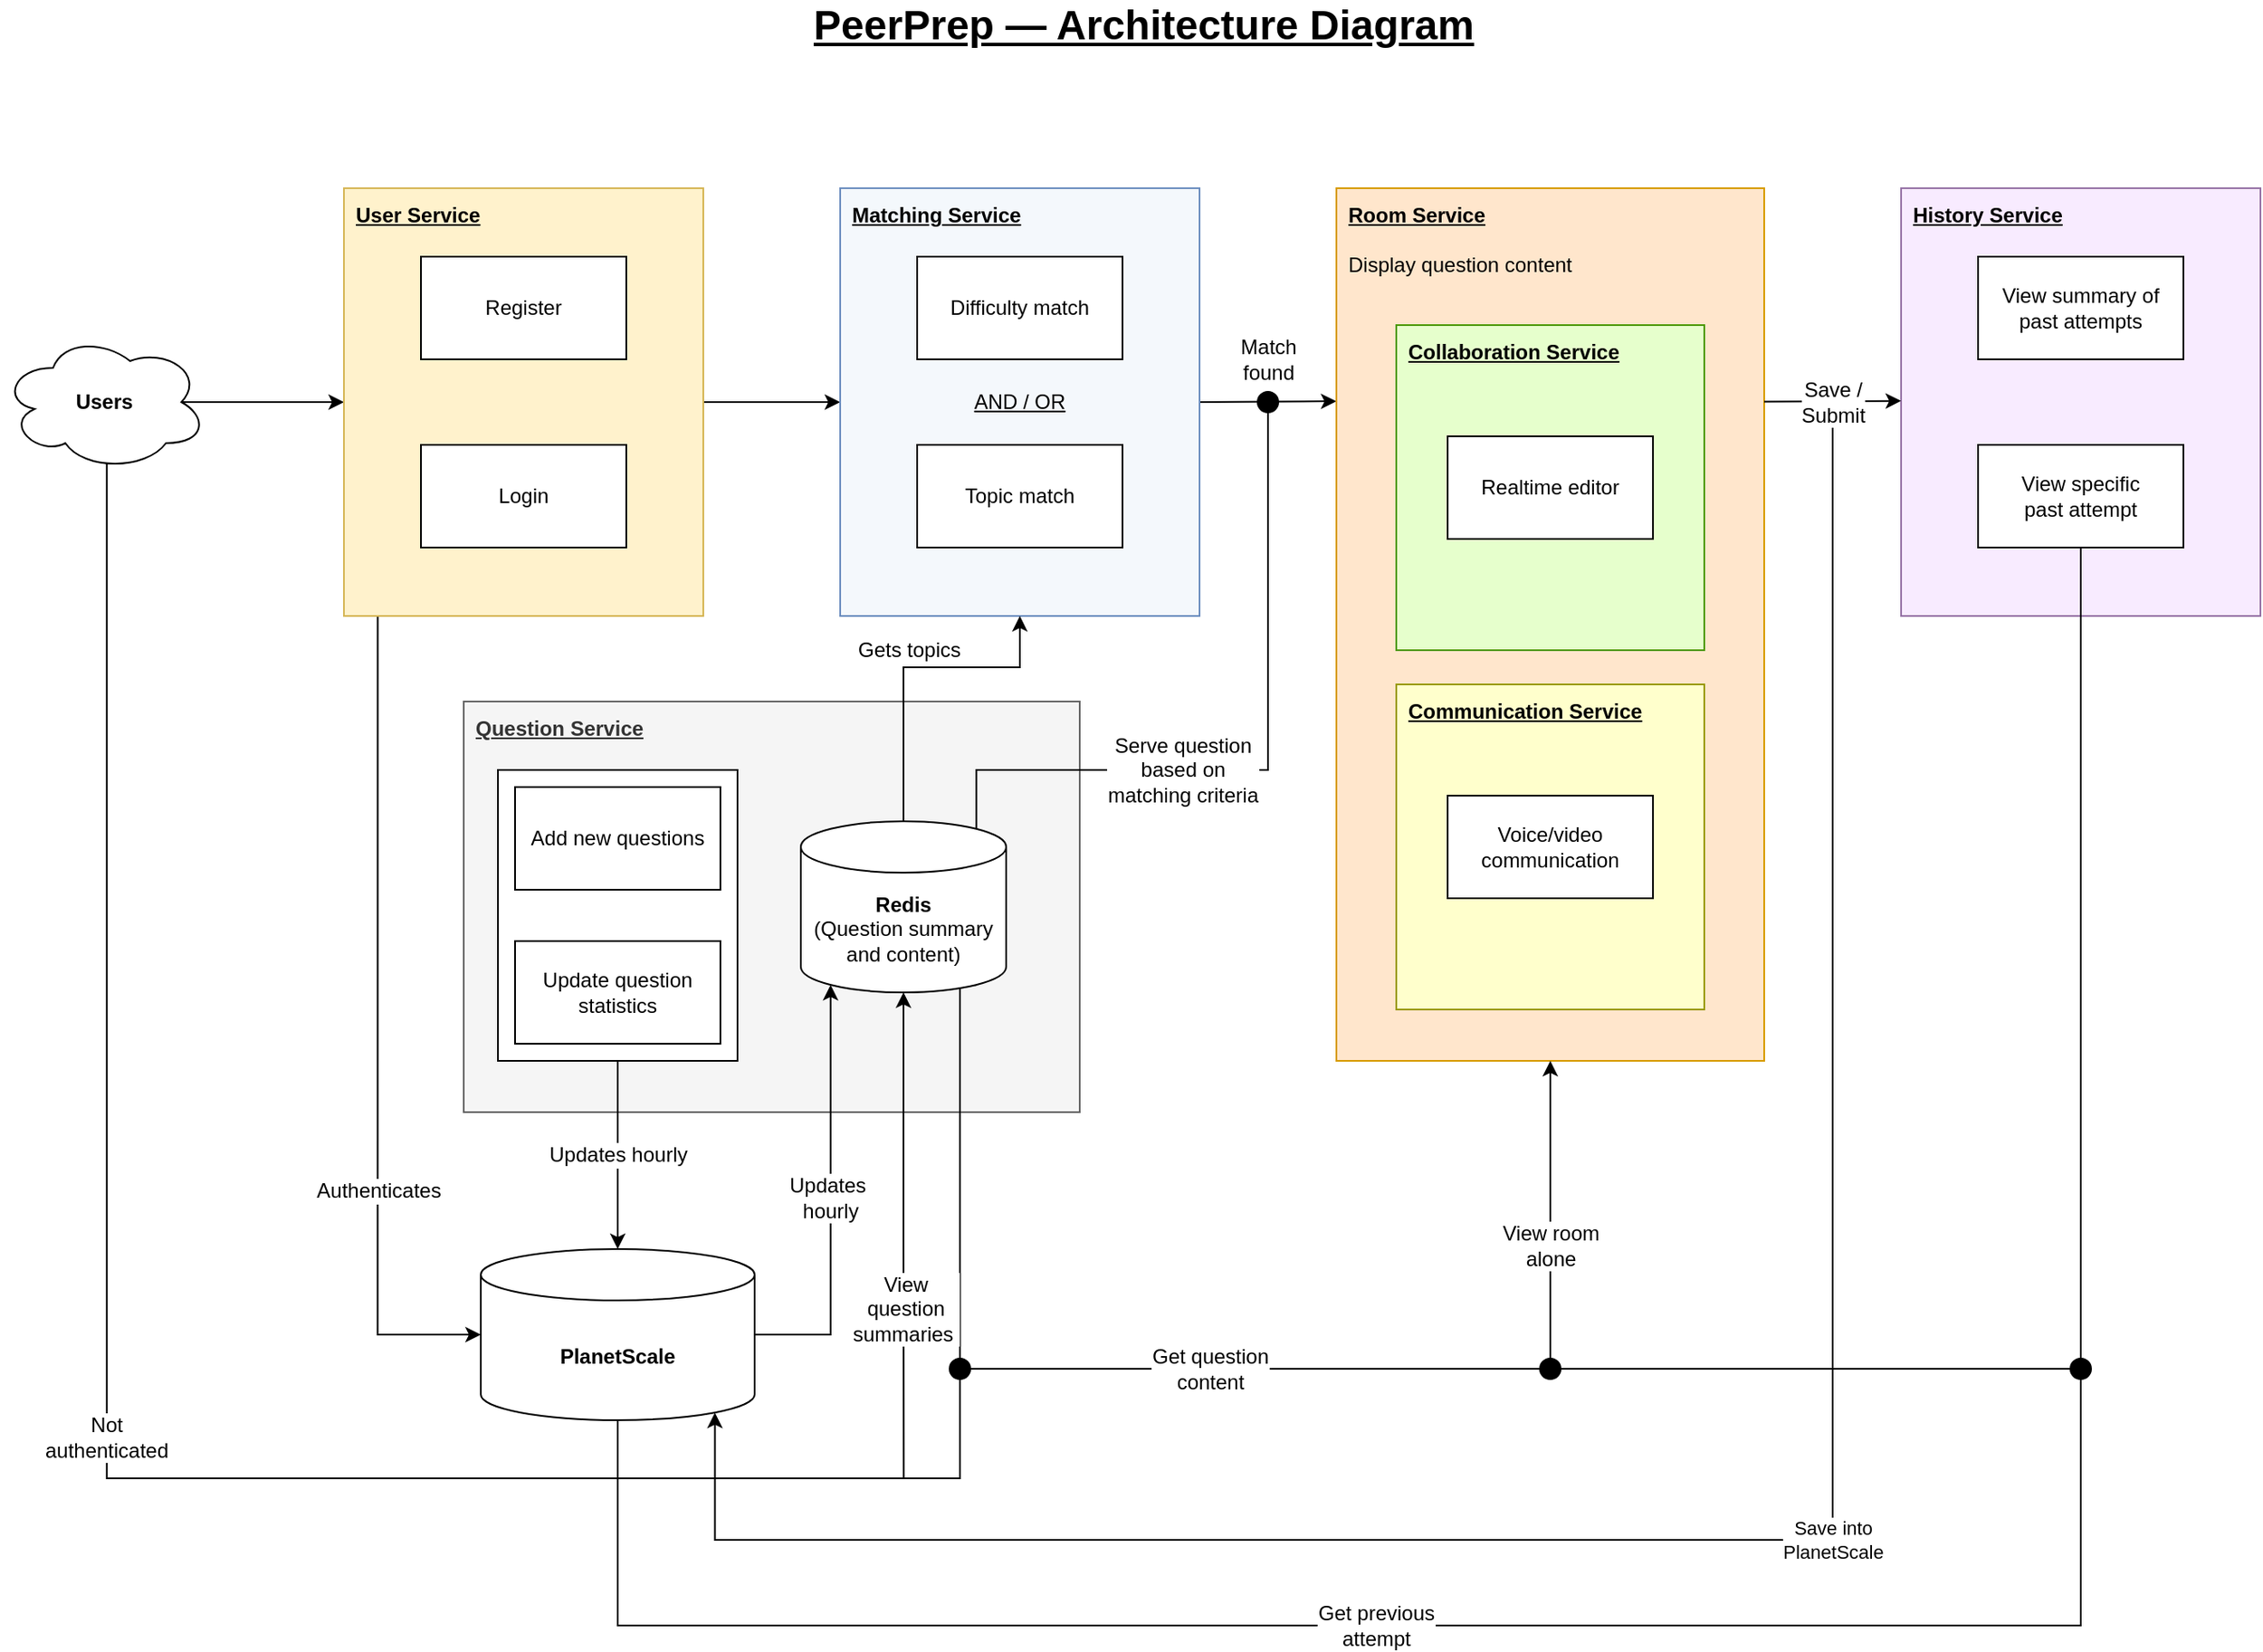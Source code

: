 <mxfile scale="1" border="20">
    <diagram id="1ZyP8dzgdM-rQ9ULVGPr" name="architecture">
        <mxGraphModel dx="1858" dy="1246" grid="1" gridSize="10" guides="1" tooltips="1" connect="1" arrows="1" fold="1" page="1" pageScale="1" pageWidth="1654" pageHeight="1169" background="#FFFFFF" math="0" shadow="0">
            <root>
                <mxCell id="0"/>
                <mxCell id="1" parent="0"/>
                <mxCell id="16" value="&lt;b&gt;&lt;u&gt;Question Service&lt;/u&gt;&lt;/b&gt;" style="whiteSpace=wrap;html=1;spacingLeft=5;spacingTop=2;align=left;verticalAlign=top;fillColor=#f5f5f5;fontColor=#333333;strokeColor=#666666;" parent="1" vertex="1">
                    <mxGeometry x="430" y="500" width="360" height="240" as="geometry"/>
                </mxCell>
                <mxCell id="80" value="" style="rounded=0;whiteSpace=wrap;html=1;labelBackgroundColor=none;fontSize=12;" parent="1" vertex="1">
                    <mxGeometry x="450" y="540" width="140" height="170" as="geometry"/>
                </mxCell>
                <mxCell id="6" value="" style="edgeStyle=none;html=1;fontSize=30;exitX=0.875;exitY=0.5;exitDx=0;exitDy=0;exitPerimeter=0;" parent="1" source="3" target="5" edge="1">
                    <mxGeometry relative="1" as="geometry"/>
                </mxCell>
                <mxCell id="77" value="Not &lt;br&gt;authenticated" style="edgeStyle=orthogonalEdgeStyle;rounded=0;html=1;exitX=0.595;exitY=0.948;exitDx=0;exitDy=0;exitPerimeter=0;labelBackgroundColor=default;labelBorderColor=none;fontSize=12;startArrow=none;startFill=0;endArrow=oval;endFill=1;endSize=12;elbow=vertical;" parent="1" edge="1">
                    <mxGeometry x="-0.015" relative="1" as="geometry">
                        <mxPoint x="720" y="890" as="targetPoint"/>
                        <mxPoint x="221.4" y="360.84" as="sourcePoint"/>
                        <Array as="points">
                            <mxPoint x="221" y="954"/>
                            <mxPoint x="720" y="954"/>
                        </Array>
                        <mxPoint as="offset"/>
                    </mxGeometry>
                </mxCell>
                <mxCell id="3" value="&lt;b&gt;Users&lt;/b&gt;" style="ellipse;shape=cloud;whiteSpace=wrap;html=1;" parent="1" vertex="1">
                    <mxGeometry x="160" y="285" width="120" height="80" as="geometry"/>
                </mxCell>
                <mxCell id="4" value="&lt;u style=&quot;font-size: 24px&quot;&gt;&lt;b style=&quot;font-size: 24px&quot;&gt;PeerPrep — Architecture Diagram&lt;/b&gt;&lt;/u&gt;" style="text;html=1;align=center;verticalAlign=middle;resizable=0;points=[];autosize=1;strokeColor=none;fillColor=none;fontSize=24;" parent="1" vertex="1">
                    <mxGeometry x="627" y="90" width="400" height="30" as="geometry"/>
                </mxCell>
                <mxCell id="24" value="" style="edgeStyle=elbowEdgeStyle;html=1;fontSize=12;startArrow=none;startFill=0;elbow=vertical;" parent="1" source="5" target="23" edge="1">
                    <mxGeometry relative="1" as="geometry"/>
                </mxCell>
                <mxCell id="66" value="Authenticates" style="edgeStyle=orthogonalEdgeStyle;rounded=0;html=1;exitX=0.094;exitY=1.001;exitDx=0;exitDy=0;entryX=0;entryY=0.5;entryDx=0;entryDy=0;entryPerimeter=0;labelBackgroundColor=default;labelBorderColor=none;fontSize=12;startArrow=none;startFill=0;endArrow=classic;endFill=1;endSize=6;elbow=vertical;exitPerimeter=0;" parent="1" source="5" target="9" edge="1">
                    <mxGeometry x="0.399" relative="1" as="geometry">
                        <mxPoint as="offset"/>
                    </mxGeometry>
                </mxCell>
                <mxCell id="5" value="&lt;u&gt;User Service&lt;/u&gt;" style="whiteSpace=wrap;html=1;align=left;verticalAlign=top;horizontal=1;spacingLeft=5;spacingTop=2;fontStyle=1;fillColor=#fff2cc;strokeColor=#d6b656;" parent="1" vertex="1">
                    <mxGeometry x="360" y="200" width="210" height="250" as="geometry"/>
                </mxCell>
                <mxCell id="7" value="&lt;font style=&quot;font-size: 12px&quot;&gt;Login&lt;/font&gt;" style="whiteSpace=wrap;html=1;fontSize=12;" parent="1" vertex="1">
                    <mxGeometry x="405" y="350" width="120" height="60" as="geometry"/>
                </mxCell>
                <mxCell id="8" value="&lt;font style=&quot;font-size: 12px&quot;&gt;Register&lt;/font&gt;" style="whiteSpace=wrap;html=1;fontSize=12;" parent="1" vertex="1">
                    <mxGeometry x="405" y="240" width="120" height="60" as="geometry"/>
                </mxCell>
                <mxCell id="65" value="Updates hourly" style="edgeStyle=orthogonalEdgeStyle;rounded=0;html=1;exitX=0.5;exitY=1;exitDx=0;exitDy=0;entryX=0.5;entryY=0;entryDx=0;entryDy=0;entryPerimeter=0;labelBackgroundColor=default;labelBorderColor=none;fontSize=12;startArrow=none;startFill=0;endArrow=classic;endFill=1;endSize=6;elbow=vertical;" parent="1" source="80" target="9" edge="1">
                    <mxGeometry relative="1" as="geometry"/>
                </mxCell>
                <mxCell id="18" value="Add new questions" style="rounded=0;whiteSpace=wrap;html=1;fontSize=12;" parent="1" vertex="1">
                    <mxGeometry x="460" y="550" width="120" height="60" as="geometry"/>
                </mxCell>
                <mxCell id="19" value="Update question statistics" style="rounded=0;whiteSpace=wrap;html=1;fontSize=12;" parent="1" vertex="1">
                    <mxGeometry x="460" y="640" width="120" height="60" as="geometry"/>
                </mxCell>
                <mxCell id="41" value="&lt;font style=&quot;font-size: 12px&quot;&gt;Match&lt;br style=&quot;font-size: 12px;&quot;&gt;found&lt;/font&gt;" style="elbow=vertical;html=1;exitX=1;exitY=0.5;exitDx=0;exitDy=0;entryX=0;entryY=0.25;entryDx=0;entryDy=0;fontSize=12;startArrow=none;startFill=0;endArrow=classic;endFill=1;" parent="1" edge="1">
                    <mxGeometry x="0.004" y="25" relative="1" as="geometry">
                        <mxPoint x="860" y="325" as="sourcePoint"/>
                        <mxPoint x="940" y="324.5" as="targetPoint"/>
                        <mxPoint as="offset"/>
                    </mxGeometry>
                </mxCell>
                <mxCell id="23" value="&lt;u&gt;Matching Service&lt;/u&gt;" style="whiteSpace=wrap;html=1;align=left;verticalAlign=top;horizontal=1;spacingLeft=5;spacingTop=2;fontStyle=1;fillColor=#F4F8FC;strokeColor=#6c8ebf;" parent="1" vertex="1">
                    <mxGeometry x="650" y="200" width="210" height="250" as="geometry"/>
                </mxCell>
                <mxCell id="25" value="&lt;u&gt;Room Service&lt;/u&gt;&lt;br&gt;&lt;br&gt;&lt;span style=&quot;font-weight: normal&quot;&gt;Display question content&lt;/span&gt;" style="whiteSpace=wrap;html=1;align=left;verticalAlign=top;horizontal=1;spacingLeft=5;spacingTop=2;fontStyle=1;fillColor=#FFE6CC;strokeColor=#d79b00;" parent="1" vertex="1">
                    <mxGeometry x="940" y="200" width="250" height="510" as="geometry"/>
                </mxCell>
                <mxCell id="32" value="&lt;span style=&quot;font-size: 12px&quot;&gt;Difficulty match&lt;/span&gt;" style="whiteSpace=wrap;html=1;fontSize=12;" parent="1" vertex="1">
                    <mxGeometry x="695" y="240" width="120" height="60" as="geometry"/>
                </mxCell>
                <mxCell id="33" value="&lt;span style=&quot;font-size: 12px&quot;&gt;Topic match&lt;/span&gt;" style="whiteSpace=wrap;html=1;fontSize=12;" parent="1" vertex="1">
                    <mxGeometry x="695" y="350" width="120" height="60" as="geometry"/>
                </mxCell>
                <mxCell id="34" value="AND / OR" style="text;html=1;strokeColor=none;fillColor=none;align=center;verticalAlign=middle;whiteSpace=wrap;rounded=0;fontSize=12;fontStyle=4" parent="1" vertex="1">
                    <mxGeometry x="725" y="310" width="60" height="30" as="geometry"/>
                </mxCell>
                <mxCell id="42" value="&lt;u&gt;History Service&lt;/u&gt;" style="whiteSpace=wrap;html=1;align=left;verticalAlign=top;horizontal=1;spacingLeft=5;spacingTop=2;fontStyle=1;fillColor=#F8EBFF;strokeColor=#9673a6;" parent="1" vertex="1">
                    <mxGeometry x="1270" y="200" width="210" height="250" as="geometry"/>
                </mxCell>
                <mxCell id="71" value="" style="edgeStyle=orthogonalEdgeStyle;rounded=0;html=1;labelBackgroundColor=default;labelBorderColor=none;fontSize=12;startArrow=none;startFill=0;endArrow=oval;endFill=1;endSize=12;elbow=vertical;" parent="1" source="54" edge="1">
                    <mxGeometry x="0.608" y="-30" relative="1" as="geometry">
                        <mxPoint x="1065" y="890" as="targetPoint"/>
                        <mxPoint x="1375" y="413" as="sourcePoint"/>
                        <Array as="points">
                            <mxPoint x="1375" y="890"/>
                        </Array>
                        <mxPoint as="offset"/>
                    </mxGeometry>
                </mxCell>
                <mxCell id="44" value="Save /&lt;br&gt;Submit" style="elbow=vertical;html=1;exitX=1;exitY=0.5;exitDx=0;exitDy=0;entryX=0;entryY=0.25;entryDx=0;entryDy=0;fontSize=12;startArrow=none;startFill=0;endArrow=classic;endFill=1;" parent="1" edge="1">
                    <mxGeometry relative="1" as="geometry">
                        <mxPoint x="1190" y="324.79" as="sourcePoint"/>
                        <mxPoint x="1270" y="324.29" as="targetPoint"/>
                    </mxGeometry>
                </mxCell>
                <mxCell id="53" value="&lt;span style=&quot;font-size: 12px&quot;&gt;View summary of &lt;br&gt;past attempts&lt;/span&gt;" style="whiteSpace=wrap;html=1;fontSize=12;" parent="1" vertex="1">
                    <mxGeometry x="1315" y="240" width="120" height="60" as="geometry"/>
                </mxCell>
                <mxCell id="54" value="View specific &lt;br&gt;past attempt" style="whiteSpace=wrap;html=1;fontSize=12;" parent="1" vertex="1">
                    <mxGeometry x="1315" y="350" width="120" height="60" as="geometry"/>
                </mxCell>
                <mxCell id="82" value="Updates&amp;nbsp;&lt;br&gt;hourly" style="edgeStyle=orthogonalEdgeStyle;rounded=0;html=1;exitX=1;exitY=0.5;exitDx=0;exitDy=0;exitPerimeter=0;entryX=0.145;entryY=1;entryDx=0;entryDy=-4.35;entryPerimeter=0;labelBackgroundColor=default;labelBorderColor=none;fontSize=12;startArrow=none;startFill=0;endArrow=classic;endFill=1;endSize=6;elbow=vertical;" parent="1" source="9" target="67" edge="1">
                    <mxGeometry relative="1" as="geometry">
                        <Array as="points">
                            <mxPoint x="644" y="870"/>
                        </Array>
                    </mxGeometry>
                </mxCell>
                <mxCell id="90" value="Get previous &lt;br&gt;attempt" style="edgeStyle=orthogonalEdgeStyle;rounded=0;html=1;exitX=0.5;exitY=1;exitDx=0;exitDy=0;exitPerimeter=0;labelBackgroundColor=default;labelBorderColor=none;fontSize=12;startArrow=none;startFill=0;endArrow=oval;endFill=1;startSize=6;endSize=12;elbow=vertical;" parent="1" source="9" edge="1">
                    <mxGeometry relative="1" as="geometry">
                        <mxPoint x="1375" y="890" as="targetPoint"/>
                        <Array as="points">
                            <mxPoint x="520" y="1040"/>
                            <mxPoint x="1375" y="1040"/>
                        </Array>
                        <mxPoint x="458.2" y="915.65" as="sourcePoint"/>
                    </mxGeometry>
                </mxCell>
                <mxCell id="9" value="PlanetScale" style="shape=cylinder3;whiteSpace=wrap;html=1;boundedLbl=1;backgroundOutline=1;size=15;fontSize=12;fontStyle=1" parent="1" vertex="1">
                    <mxGeometry x="440" y="820" width="160" height="100" as="geometry"/>
                </mxCell>
                <mxCell id="70" value="Get question &lt;br&gt;content" style="edgeStyle=orthogonalEdgeStyle;rounded=0;html=1;exitX=0.855;exitY=1;exitDx=0;exitDy=-4.35;exitPerimeter=0;entryX=0.5;entryY=1;entryDx=0;entryDy=0;labelBackgroundColor=default;labelBorderColor=none;fontSize=12;startArrow=none;startFill=0;endArrow=classic;endFill=1;endSize=6;elbow=vertical;" parent="1" source="67" target="25" edge="1">
                    <mxGeometry relative="1" as="geometry">
                        <Array as="points">
                            <mxPoint x="720" y="666"/>
                            <mxPoint x="720" y="890"/>
                            <mxPoint x="1065" y="890"/>
                        </Array>
                    </mxGeometry>
                </mxCell>
                <mxCell id="76" value="View room &lt;br&gt;alone" style="edgeLabel;html=1;align=center;verticalAlign=middle;resizable=0;points=[];fontSize=12;" parent="70" vertex="1" connectable="0">
                    <mxGeometry x="0.716" relative="1" as="geometry">
                        <mxPoint as="offset"/>
                    </mxGeometry>
                </mxCell>
                <mxCell id="83" value="Gets topics" style="edgeStyle=orthogonalEdgeStyle;rounded=0;html=1;exitX=0.5;exitY=0;exitDx=0;exitDy=0;exitPerimeter=0;entryX=0.5;entryY=1;entryDx=0;entryDy=0;labelBackgroundColor=default;labelBorderColor=none;fontSize=12;startArrow=none;startFill=0;endArrow=classic;endFill=1;endSize=6;elbow=vertical;" parent="1" source="67" target="23" edge="1">
                    <mxGeometry x="-0.011" y="10" relative="1" as="geometry">
                        <Array as="points">
                            <mxPoint x="687" y="480"/>
                            <mxPoint x="755" y="480"/>
                        </Array>
                        <mxPoint as="offset"/>
                    </mxGeometry>
                </mxCell>
                <mxCell id="85" value="Serve question &lt;br&gt;based on &lt;br&gt;matching criteria" style="edgeStyle=orthogonalEdgeStyle;rounded=0;html=1;exitX=0.855;exitY=0;exitDx=0;exitDy=4.35;exitPerimeter=0;labelBackgroundColor=default;labelBorderColor=none;fontSize=12;startArrow=none;startFill=0;endArrow=oval;endFill=1;startSize=6;endSize=12;elbow=vertical;" parent="1" source="67" edge="1">
                    <mxGeometry x="-0.263" relative="1" as="geometry">
                        <mxPoint x="900" y="325" as="targetPoint"/>
                        <mxPoint x="729.6" y="569.35" as="sourcePoint"/>
                        <Array as="points">
                            <mxPoint x="730" y="540"/>
                            <mxPoint x="900" y="540"/>
                        </Array>
                        <mxPoint as="offset"/>
                    </mxGeometry>
                </mxCell>
                <mxCell id="88" style="edgeStyle=orthogonalEdgeStyle;rounded=0;html=1;exitX=0.5;exitY=1;exitDx=0;exitDy=0;exitPerimeter=0;labelBackgroundColor=default;labelBorderColor=none;fontSize=12;startArrow=classic;startFill=1;endArrow=none;endFill=0;startSize=6;endSize=15;elbow=vertical;" parent="1" source="67" edge="1">
                    <mxGeometry relative="1" as="geometry">
                        <mxPoint x="687.143" y="954" as="targetPoint"/>
                        <mxPoint x="687" y="674" as="sourcePoint"/>
                        <Array as="points"/>
                    </mxGeometry>
                </mxCell>
                <mxCell id="89" value="View &lt;br&gt;question&lt;br&gt;summaries&amp;nbsp;" style="edgeLabel;html=1;align=center;verticalAlign=middle;resizable=0;points=[];fontSize=12;" parent="88" vertex="1" connectable="0">
                    <mxGeometry x="0.305" relative="1" as="geometry">
                        <mxPoint as="offset"/>
                    </mxGeometry>
                </mxCell>
                <mxCell id="67" value="&lt;b&gt;Redis&lt;br&gt;&lt;/b&gt;(Question summary and content)" style="shape=cylinder3;whiteSpace=wrap;html=1;boundedLbl=1;backgroundOutline=1;size=15;fontSize=12;" parent="1" vertex="1">
                    <mxGeometry x="627" y="570" width="120" height="100" as="geometry"/>
                </mxCell>
                <mxCell id="91" value="Save into &lt;br&gt;PlanetScale" style="endArrow=classic;html=1;edgeStyle=orthogonalEdgeStyle;rounded=0;entryX=0.855;entryY=1;entryDx=0;entryDy=-4.35;entryPerimeter=0;endFill=1;" parent="1" target="9" edge="1">
                    <mxGeometry x="-0.056" width="50" height="50" relative="1" as="geometry">
                        <mxPoint x="1230" y="340" as="sourcePoint"/>
                        <mxPoint x="530" y="1030" as="targetPoint"/>
                        <Array as="points">
                            <mxPoint x="1230" y="990"/>
                            <mxPoint x="577" y="990"/>
                        </Array>
                        <mxPoint as="offset"/>
                    </mxGeometry>
                </mxCell>
                <mxCell id="92" value="" style="group" parent="1" vertex="1" connectable="0">
                    <mxGeometry x="975" y="490" width="180" height="190" as="geometry"/>
                </mxCell>
                <mxCell id="94" value="" style="group" parent="92" vertex="1" connectable="0">
                    <mxGeometry width="180" height="190" as="geometry"/>
                </mxCell>
                <mxCell id="39" value="Communication Service" style="rounded=0;whiteSpace=wrap;html=1;fontSize=12;fontStyle=5;align=left;verticalAlign=top;spacingLeft=5;spacingTop=2;fillColor=#FFFFCC;strokeColor=#999900;" parent="94" vertex="1">
                    <mxGeometry width="180" height="190" as="geometry"/>
                </mxCell>
                <mxCell id="40" value="&lt;span style=&quot;font-size: 12px;&quot;&gt;Voice/video communication&lt;br style=&quot;font-size: 12px;&quot;&gt;&lt;/span&gt;" style="whiteSpace=wrap;html=1;fontSize=12;verticalAlign=middle;labelBackgroundColor=none;" parent="94" vertex="1">
                    <mxGeometry x="30" y="65" width="120" height="60" as="geometry"/>
                </mxCell>
                <mxCell id="37" value="Collaboration Service" style="rounded=0;whiteSpace=wrap;html=1;fontSize=12;fontStyle=5;align=left;verticalAlign=top;spacingLeft=5;spacingTop=2;fillColor=#E6FFCC;strokeColor=#4D9900;" parent="1" vertex="1">
                    <mxGeometry x="975" y="280" width="180" height="190" as="geometry"/>
                </mxCell>
                <mxCell id="38" value="&lt;span style=&quot;font-size: 12px&quot;&gt;Realtime editor&lt;/span&gt;" style="whiteSpace=wrap;html=1;fontSize=12;" parent="1" vertex="1">
                    <mxGeometry x="1005" y="345" width="120" height="60" as="geometry"/>
                </mxCell>
            </root>
        </mxGraphModel>
    </diagram>
    <diagram id="oDMbh92-PtcjfYrn53Tg" name="architecture-simplified">
        <mxGraphModel grid="1" gridSize="10" guides="1" tooltips="1" connect="1" arrows="1" page="1" fold="1" pageScale="1" pageWidth="1169" pageHeight="827" background="#FFFFFF" math="0" shadow="0">
            <root>
                <mxCell id="tDVvSmextYM0Kb6gsicG-0"/>
                <mxCell id="tDVvSmextYM0Kb6gsicG-1" parent="tDVvSmextYM0Kb6gsicG-0"/>
                <mxCell id="CtMoRwQ9jE-Gh7hoMk9P-5" value="&lt;u style=&quot;font-size: 24px&quot;&gt;&lt;b style=&quot;font-size: 24px&quot;&gt;PeerPrep — Simplified Architecture Diagram&lt;/b&gt;&lt;/u&gt;" style="text;html=1;align=center;verticalAlign=middle;resizable=0;points=[];autosize=1;strokeColor=none;fillColor=none;fontSize=24;" vertex="1" parent="tDVvSmextYM0Kb6gsicG-1">
                    <mxGeometry x="325" y="90" width="520" height="30" as="geometry"/>
                </mxCell>
                <mxCell id="zL9wBNRMiConQpPfNQX0-2" style="edgeStyle=none;html=1;exitX=1;exitY=0.5;exitDx=0;exitDy=0;entryX=-0.002;entryY=0.32;entryDx=0;entryDy=0;entryPerimeter=0;fontSize=11;startArrow=none;startFill=0;endArrow=classic;endFill=1;rounded=0;" edge="1" parent="tDVvSmextYM0Kb6gsicG-1" source="bpKy_OQ-aXYwijX67sHq-0" target="P0r42T1VGlDcaN4_4OXJ-0">
                    <mxGeometry relative="1" as="geometry"/>
                </mxCell>
                <mxCell id="bpKy_OQ-aXYwijX67sHq-0" value="&lt;u&gt;Matching Service&lt;/u&gt;" style="whiteSpace=wrap;html=1;align=center;verticalAlign=middle;horizontal=1;spacingLeft=5;spacingTop=2;fontStyle=1;fillColor=#F4F8FC;strokeColor=#6c8ebf;" vertex="1" parent="tDVvSmextYM0Kb6gsicG-1">
                    <mxGeometry x="610" y="250" width="120" height="60" as="geometry"/>
                </mxCell>
                <mxCell id="GhuitUH7nbSEBxvdFYdD-0" value="&lt;u&gt;User Service&lt;/u&gt;" style="whiteSpace=wrap;html=1;align=left;verticalAlign=top;horizontal=1;spacingLeft=5;spacingTop=2;fontStyle=1;dashed=1;perimeterSpacing=1;" vertex="1" parent="tDVvSmextYM0Kb6gsicG-1">
                    <mxGeometry x="350" y="200" width="210" height="250" as="geometry"/>
                </mxCell>
                <mxCell id="zL9wBNRMiConQpPfNQX0-1" style="edgeStyle=none;html=1;exitX=1;exitY=0.5;exitDx=0;exitDy=0;entryX=0;entryY=0.5;entryDx=0;entryDy=0;fontSize=11;startArrow=none;startFill=0;endArrow=classic;endFill=1;rounded=0;" edge="1" parent="tDVvSmextYM0Kb6gsicG-1" source="GhuitUH7nbSEBxvdFYdD-1" target="bpKy_OQ-aXYwijX67sHq-0">
                    <mxGeometry relative="1" as="geometry"/>
                </mxCell>
                <mxCell id="GhuitUH7nbSEBxvdFYdD-1" value="&lt;span style=&quot;font-weight: normal&quot;&gt;Auth&lt;/span&gt;" style="whiteSpace=wrap;html=1;align=center;verticalAlign=middle;horizontal=1;spacingLeft=5;spacingTop=2;fontStyle=1;fillColor=#fff2cc;strokeColor=#d6b656;" vertex="1" parent="tDVvSmextYM0Kb6gsicG-1">
                    <mxGeometry x="395" y="250" width="120" height="60" as="geometry"/>
                </mxCell>
                <mxCell id="uswNRmLTmiKSvRYHOOuG-0" value="View in room &lt;br&gt;without communication &lt;br&gt;and collaboration" style="html=1;exitX=0.5;exitY=1;exitDx=0;exitDy=0;entryX=0.5;entryY=1;entryDx=0;entryDy=0;fontSize=11;startArrow=none;startFill=0;endArrow=classic;endFill=1;edgeStyle=orthogonalEdgeStyle;elbow=vertical;rounded=0;" edge="1" parent="tDVvSmextYM0Kb6gsicG-1" source="6QvCmmfWS1lp0P5mWFfL-1" target="P0r42T1VGlDcaN4_4OXJ-0">
                    <mxGeometry x="0.815" relative="1" as="geometry">
                        <Array as="points">
                            <mxPoint x="455" y="505"/>
                            <mxPoint x="888" y="505"/>
                        </Array>
                        <mxPoint as="offset"/>
                    </mxGeometry>
                </mxCell>
                <mxCell id="6QvCmmfWS1lp0P5mWFfL-1" value="&lt;span style=&quot;font-weight: normal&quot;&gt;History&lt;/span&gt;" style="whiteSpace=wrap;html=1;align=center;verticalAlign=middle;horizontal=1;spacingLeft=5;spacingTop=2;fontStyle=1;fillColor=#F8EBFF;strokeColor=#9673a6;" vertex="1" parent="tDVvSmextYM0Kb6gsicG-1">
                    <mxGeometry x="395" y="340" width="120" height="60" as="geometry"/>
                </mxCell>
                <mxCell id="zL9wBNRMiConQpPfNQX0-0" value="" style="group" vertex="1" connectable="0" parent="tDVvSmextYM0Kb6gsicG-1">
                    <mxGeometry x="783" y="200" width="210" height="250" as="geometry"/>
                </mxCell>
                <mxCell id="P0r42T1VGlDcaN4_4OXJ-0" value="&lt;u&gt;Room Service&lt;/u&gt;&lt;span style=&quot;font-weight: normal&quot;&gt;&lt;br&gt;&lt;/span&gt;" style="whiteSpace=wrap;html=1;align=left;verticalAlign=top;horizontal=1;spacingLeft=5;spacingTop=2;fontStyle=1;fillColor=#FFE6CC;strokeColor=#d79b00;" vertex="1" parent="zL9wBNRMiConQpPfNQX0-0">
                    <mxGeometry width="210" height="250" as="geometry"/>
                </mxCell>
                <mxCell id="e21hzxhltxCmKFC5il1E-0" value="Collaboration" style="rounded=0;whiteSpace=wrap;html=1;fontSize=12;fontStyle=0;align=center;verticalAlign=middle;spacingLeft=5;spacingTop=2;fillColor=#E6FFCC;strokeColor=#4D9900;" vertex="1" parent="zL9wBNRMiConQpPfNQX0-0">
                    <mxGeometry x="45" y="50" width="120" height="60" as="geometry"/>
                </mxCell>
                <mxCell id="e21hzxhltxCmKFC5il1E-1" value="Communication" style="rounded=0;whiteSpace=wrap;html=1;fontSize=12;fontStyle=0;align=center;verticalAlign=middle;spacingLeft=5;spacingTop=2;fillColor=#FFFFCC;strokeColor=#999900;" vertex="1" parent="zL9wBNRMiConQpPfNQX0-0">
                    <mxGeometry x="45" y="140" width="120" height="60" as="geometry"/>
                </mxCell>
                <mxCell id="RPJ4z-cN3edCOCA063Ir-1" style="edgeStyle=none;html=1;exitX=0.5;exitY=0;exitDx=0;exitDy=0;entryX=0.5;entryY=1;entryDx=0;entryDy=0;fontSize=11;startArrow=classic;startFill=1;endArrow=classic;endFill=1;rounded=0;" edge="1" parent="tDVvSmextYM0Kb6gsicG-1" source="RPJ4z-cN3edCOCA063Ir-0" target="bpKy_OQ-aXYwijX67sHq-0">
                    <mxGeometry relative="1" as="geometry"/>
                </mxCell>
                <mxCell id="uswNRmLTmiKSvRYHOOuG-1" style="edgeStyle=orthogonalEdgeStyle;html=1;exitX=0.5;exitY=1;exitDx=0;exitDy=0;fontSize=11;startArrow=none;startFill=0;endArrow=oval;endFill=1;elbow=vertical;rounded=0;" edge="1" parent="tDVvSmextYM0Kb6gsicG-1" source="RPJ4z-cN3edCOCA063Ir-0">
                    <mxGeometry relative="1" as="geometry">
                        <mxPoint x="670" y="505" as="targetPoint"/>
                    </mxGeometry>
                </mxCell>
                <mxCell id="g1jOLcH2wIdzf5vWKWxd-0" style="edgeStyle=orthogonalEdgeStyle;shape=connector;rounded=0;html=1;exitX=0.5;exitY=1;exitDx=0;exitDy=0;labelBackgroundColor=default;fontFamily=Helvetica;fontSize=11;fontColor=default;startArrow=none;startFill=0;endArrow=oval;endFill=1;strokeColor=default;elbow=vertical;" edge="1" parent="tDVvSmextYM0Kb6gsicG-1" source="RPJ4z-cN3edCOCA063Ir-0">
                    <mxGeometry relative="1" as="geometry">
                        <mxPoint x="670.333" y="550" as="targetPoint"/>
                    </mxGeometry>
                </mxCell>
                <mxCell id="RPJ4z-cN3edCOCA063Ir-0" value="&lt;u&gt;Question Service&lt;/u&gt;" style="whiteSpace=wrap;html=1;align=center;verticalAlign=middle;horizontal=1;spacingLeft=5;spacingTop=2;fontStyle=1;fillColor=#f5f5f5;strokeColor=#666666;fontColor=#333333;" vertex="1" parent="tDVvSmextYM0Kb6gsicG-1">
                    <mxGeometry x="610" y="365" width="120" height="60" as="geometry"/>
                </mxCell>
                <mxCell id="KGM7g_pr0Xo_6IGdurda-1" style="edgeStyle=none;html=1;exitX=0.875;exitY=0.5;exitDx=0;exitDy=0;exitPerimeter=0;entryX=0;entryY=0.5;entryDx=0;entryDy=0;fontSize=11;startArrow=none;startFill=0;endArrow=classic;endFill=1;rounded=0;" edge="1" parent="tDVvSmextYM0Kb6gsicG-1" source="KGM7g_pr0Xo_6IGdurda-0" target="GhuitUH7nbSEBxvdFYdD-0">
                    <mxGeometry relative="1" as="geometry"/>
                </mxCell>
                <mxCell id="uswNRmLTmiKSvRYHOOuG-5" style="edgeStyle=orthogonalEdgeStyle;shape=connector;rounded=0;html=1;exitX=0.55;exitY=0.95;exitDx=0;exitDy=0;exitPerimeter=0;labelBackgroundColor=default;fontFamily=Helvetica;fontSize=11;fontColor=default;startArrow=none;startFill=0;endArrow=none;endFill=0;strokeColor=default;elbow=vertical;" edge="1" parent="tDVvSmextYM0Kb6gsicG-1" source="KGM7g_pr0Xo_6IGdurda-0">
                    <mxGeometry relative="1" as="geometry">
                        <mxPoint x="888" y="525" as="targetPoint"/>
                        <Array as="points">
                            <mxPoint x="226" y="550"/>
                            <mxPoint x="888" y="550"/>
                        </Array>
                    </mxGeometry>
                </mxCell>
                <mxCell id="KGM7g_pr0Xo_6IGdurda-0" value="&lt;b&gt;Users&lt;/b&gt;" style="ellipse;shape=cloud;whiteSpace=wrap;html=1;" vertex="1" parent="tDVvSmextYM0Kb6gsicG-1">
                    <mxGeometry x="160" y="285" width="120" height="80" as="geometry"/>
                </mxCell>
            </root>
        </mxGraphModel>
    </diagram>
</mxfile>